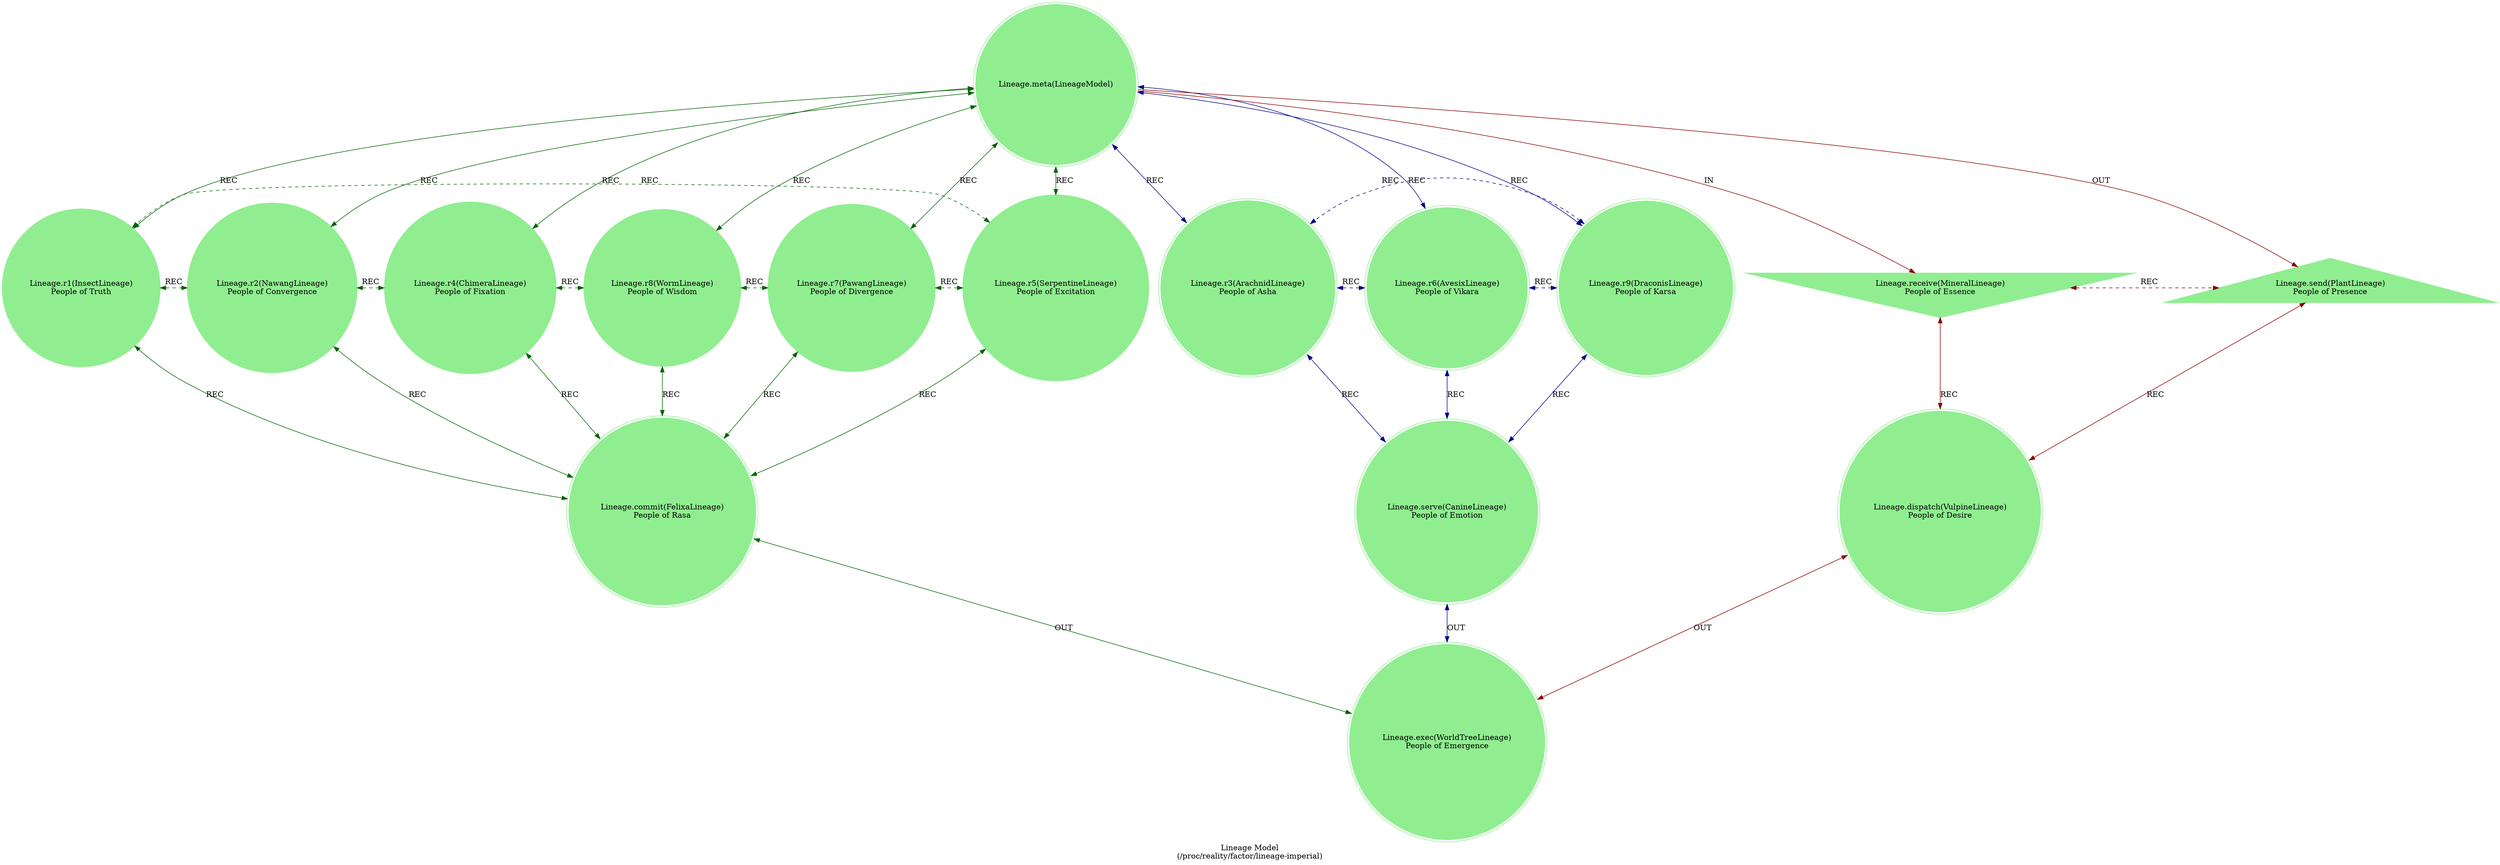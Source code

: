 strict digraph LineageModel {
    label = "Lineage Model\n(/proc/reality/factor/lineage-imperial)";
    style = filled;
    color = lightgray;
    node [shape = folder; style = filled; color = lightgreen;];
    
    // The Axis A-0-B
    // The Vortex 3-6-9
    // The Vortex 1-2-4-8-7-5
    // The Router C-D-E
    // The Closure F
    spark_0_lineage_seed_t [label = "Lineage.meta(LineageModel)\n";comment = "";shape = doublecircle;];
    spark_1_lineage_seed_t [label = "Lineage.r1(InsectLineage)\nPeople of Truth";comment = "";shape = circle;];
    spark_2_lineage_seed_t [label = "Lineage.r2(NawangLineage)\nPeople of Convergence";comment = "";shape = circle;];
    spark_4_lineage_seed_t [label = "Lineage.r4(ChimeraLineage)\nPeople of Fixation";comment = "";shape = circle;];
    spark_8_lineage_seed_t [label = "Lineage.r8(WormLineage)\nPeople of Wisdom";comment = "";shape = circle;];
    spark_7_lineage_seed_t [label = "Lineage.r7(PawangLineage)\nPeople of Divergence";comment = "";shape = circle;];
    spark_5_lineage_seed_t [label = "Lineage.r5(SerpentineLineage)\nPeople of Excitation";comment = "";shape = circle;];
    spark_3_lineage_seed_t [label = "Lineage.r3(ArachnidLineage)\nPeople of Asha";comment = "";shape = doublecircle;];
    spark_6_lineage_seed_t [label = "Lineage.r6(AvesixLineage)\nPeople of Vikara";comment = "";shape = doublecircle;];
    spark_9_lineage_seed_t [label = "Lineage.r9(DraconisLineage)\nPeople of Karsa";comment = "";shape = doublecircle;];
    spark_a_lineage_seed_t [label = "Lineage.receive(MineralLineage)\nPeople of Essence";comment = "";shape = invtriangle;];
    spark_b_lineage_seed_t [label = "Lineage.send(PlantLineage)\nPeople of Presence";comment = "";shape = triangle;];
    spark_c_lineage_seed_t [label = "Lineage.dispatch(VulpineLineage)\nPeople of Desire";comment = "";shape = doublecircle;];
    spark_d_lineage_seed_t [label = "Lineage.commit(FelixaLineage)\nPeople of Rasa";comment = "";shape = doublecircle;];
    spark_e_lineage_seed_t [label = "Lineage.serve(CanineLineage)\nPeople of Emotion";comment = "";shape = doublecircle;];
    spark_f_lineage_seed_t [label = "Lineage.exec(WorldTreeLineage)\nPeople of Emergence";comment = "";shape = doublecircle;];
    
    // IN = Input
    // OUT = Output
    // REC = Recursion
    spark_0_lineage_seed_t -> spark_a_lineage_seed_t [label = "IN"; color = darkred; comment = "";];
    spark_0_lineage_seed_t -> spark_b_lineage_seed_t [label = "OUT"; color = darkred; comment = "";];
    spark_0_lineage_seed_t -> {spark_3_lineage_seed_t spark_6_lineage_seed_t spark_9_lineage_seed_t} [label = "REC"; color = darkblue; comment = ""; dir = both;];
    spark_0_lineage_seed_t -> {spark_1_lineage_seed_t spark_2_lineage_seed_t spark_4_lineage_seed_t spark_8_lineage_seed_t spark_7_lineage_seed_t spark_5_lineage_seed_t} [label = "REC"; color = darkgreen; comment = ""; dir = both;];
    
    {spark_a_lineage_seed_t spark_b_lineage_seed_t} -> spark_c_lineage_seed_t [label = "REC"; color = darkred; comment = ""; dir = both;];
    {spark_1_lineage_seed_t spark_2_lineage_seed_t spark_4_lineage_seed_t spark_8_lineage_seed_t spark_7_lineage_seed_t spark_5_lineage_seed_t} -> spark_d_lineage_seed_t [label = "REC"; color = darkgreen; comment = ""; dir = both;];
    {spark_3_lineage_seed_t spark_6_lineage_seed_t spark_9_lineage_seed_t} -> spark_e_lineage_seed_t [label = "REC"; color = darkblue; comment = ""; dir = both;];
    
    spark_1_lineage_seed_t -> spark_2_lineage_seed_t -> spark_4_lineage_seed_t -> spark_8_lineage_seed_t -> spark_7_lineage_seed_t -> spark_5_lineage_seed_t -> spark_1_lineage_seed_t [label = "REC"; color = darkgreen; comment = ""; style = dashed; constraint = false; dir = both;];
    spark_3_lineage_seed_t -> spark_6_lineage_seed_t -> spark_9_lineage_seed_t -> spark_3_lineage_seed_t [label = "REC"; color = darkblue; comment = ""; style = dashed; constraint = false; dir = both;];
    spark_a_lineage_seed_t -> spark_b_lineage_seed_t [label = "REC"; color = darkred; comment = ""; constraint = false; style = dashed; dir = both;];
    
    spark_c_lineage_seed_t -> spark_f_lineage_seed_t [label = "OUT"; color = darkred; comment = ""; dir = both;];
    spark_d_lineage_seed_t -> spark_f_lineage_seed_t [label = "OUT"; color = darkgreen; comment = ""; dir = both;];
    spark_e_lineage_seed_t -> spark_f_lineage_seed_t [label = "OUT"; color = darkblue; comment = ""; dir = both;];
}